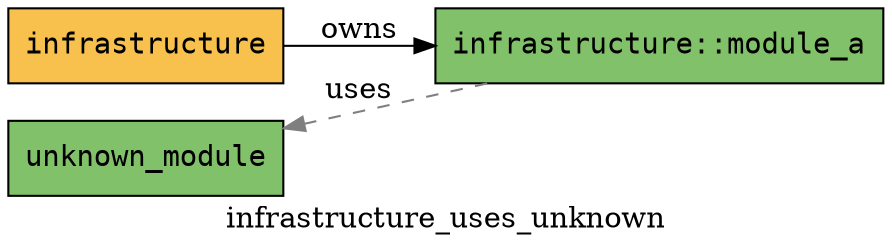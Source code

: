 digraph {
    graph [
        label="infrastructure_uses_unknown",
        layout=dot,
        rankdir=LR
    ];
    
    node [
        fontname="monospace",
        shape="box",
        style="filled"
    ];
    
    "my_app::infrastructure" [label="infrastructure", fillcolor="#f8c04c"];
    "my_app::unknown_module" [label="unknown_module", fillcolor="#81c169"];
    "my_app::infrastructure::module_a" [label="infrastructure::module_a", fillcolor="#81c169"];
    
    "my_app::infrastructure" -> "my_app::infrastructure::module_a" [label="owns", color="#000000", style="solid", constraint=true];
    
    "my_app::infrastructure::module_a" -> "my_app::unknown_module" [label="uses", color="#7f7f7f", style="dashed", constraint=false];
}